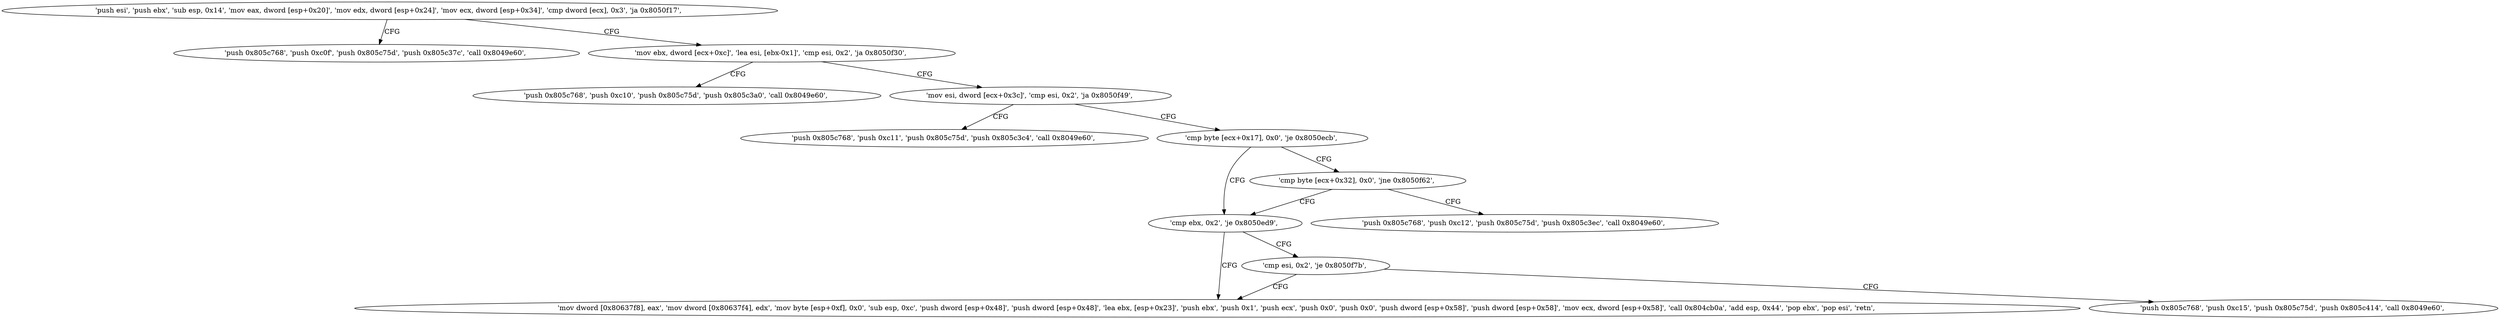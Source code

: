 digraph "func" {
"134549130" [label = "'push esi', 'push ebx', 'sub esp, 0x14', 'mov eax, dword [esp+0x20]', 'mov edx, dword [esp+0x24]', 'mov ecx, dword [esp+0x34]', 'cmp dword [ecx], 0x3', 'ja 0x8050f17', " ]
"134549271" [label = "'push 0x805c768', 'push 0xc0f', 'push 0x805c75d', 'push 0x805c37c', 'call 0x8049e60', " ]
"134549152" [label = "'mov ebx, dword [ecx+0xc]', 'lea esi, [ebx-0x1]', 'cmp esi, 0x2', 'ja 0x8050f30', " ]
"134549296" [label = "'push 0x805c768', 'push 0xc10', 'push 0x805c75d', 'push 0x805c3a0', 'call 0x8049e60', " ]
"134549167" [label = "'mov esi, dword [ecx+0x3c]', 'cmp esi, 0x2', 'ja 0x8050f49', " ]
"134549321" [label = "'push 0x805c768', 'push 0xc11', 'push 0x805c75d', 'push 0x805c3c4', 'call 0x8049e60', " ]
"134549179" [label = "'cmp byte [ecx+0x17], 0x0', 'je 0x8050ecb', " ]
"134549195" [label = "'cmp ebx, 0x2', 'je 0x8050ed9', " ]
"134549185" [label = "'cmp byte [ecx+0x32], 0x0', 'jne 0x8050f62', " ]
"134549209" [label = "'mov dword [0x80637f8], eax', 'mov dword [0x80637f4], edx', 'mov byte [esp+0xf], 0x0', 'sub esp, 0xc', 'push dword [esp+0x48]', 'push dword [esp+0x48]', 'lea ebx, [esp+0x23]', 'push ebx', 'push 0x1', 'push ecx', 'push 0x0', 'push 0x0', 'push dword [esp+0x58]', 'push dword [esp+0x58]', 'mov ecx, dword [esp+0x58]', 'call 0x804cb0a', 'add esp, 0x44', 'pop ebx', 'pop esi', 'retn', " ]
"134549200" [label = "'cmp esi, 0x2', 'je 0x8050f7b', " ]
"134549346" [label = "'push 0x805c768', 'push 0xc12', 'push 0x805c75d', 'push 0x805c3ec', 'call 0x8049e60', " ]
"134549371" [label = "'push 0x805c768', 'push 0xc15', 'push 0x805c75d', 'push 0x805c414', 'call 0x8049e60', " ]
"134549130" -> "134549271" [ label = "CFG" ]
"134549130" -> "134549152" [ label = "CFG" ]
"134549152" -> "134549296" [ label = "CFG" ]
"134549152" -> "134549167" [ label = "CFG" ]
"134549167" -> "134549321" [ label = "CFG" ]
"134549167" -> "134549179" [ label = "CFG" ]
"134549179" -> "134549195" [ label = "CFG" ]
"134549179" -> "134549185" [ label = "CFG" ]
"134549195" -> "134549209" [ label = "CFG" ]
"134549195" -> "134549200" [ label = "CFG" ]
"134549185" -> "134549346" [ label = "CFG" ]
"134549185" -> "134549195" [ label = "CFG" ]
"134549200" -> "134549371" [ label = "CFG" ]
"134549200" -> "134549209" [ label = "CFG" ]
}
